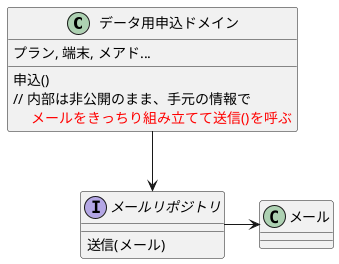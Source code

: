 @startuml

class データ用申込ドメイン {
  プラン, 端末, メアド...
  申込()\n// 内部は非公開のまま、手元の情報で\n     <font color=red>メールをきっちり組み立てて送信()を呼ぶ</font>
}
interface メールリポジトリ {
  送信(メール)
}
class メール
データ用申込ドメイン -d-> メールリポジトリ
メールリポジトリ -r-> メール

' 名詞の流れが出来たけど、やっぱりテストにはモックが必要
' 申込()が void である限り変わらない

@enduml
